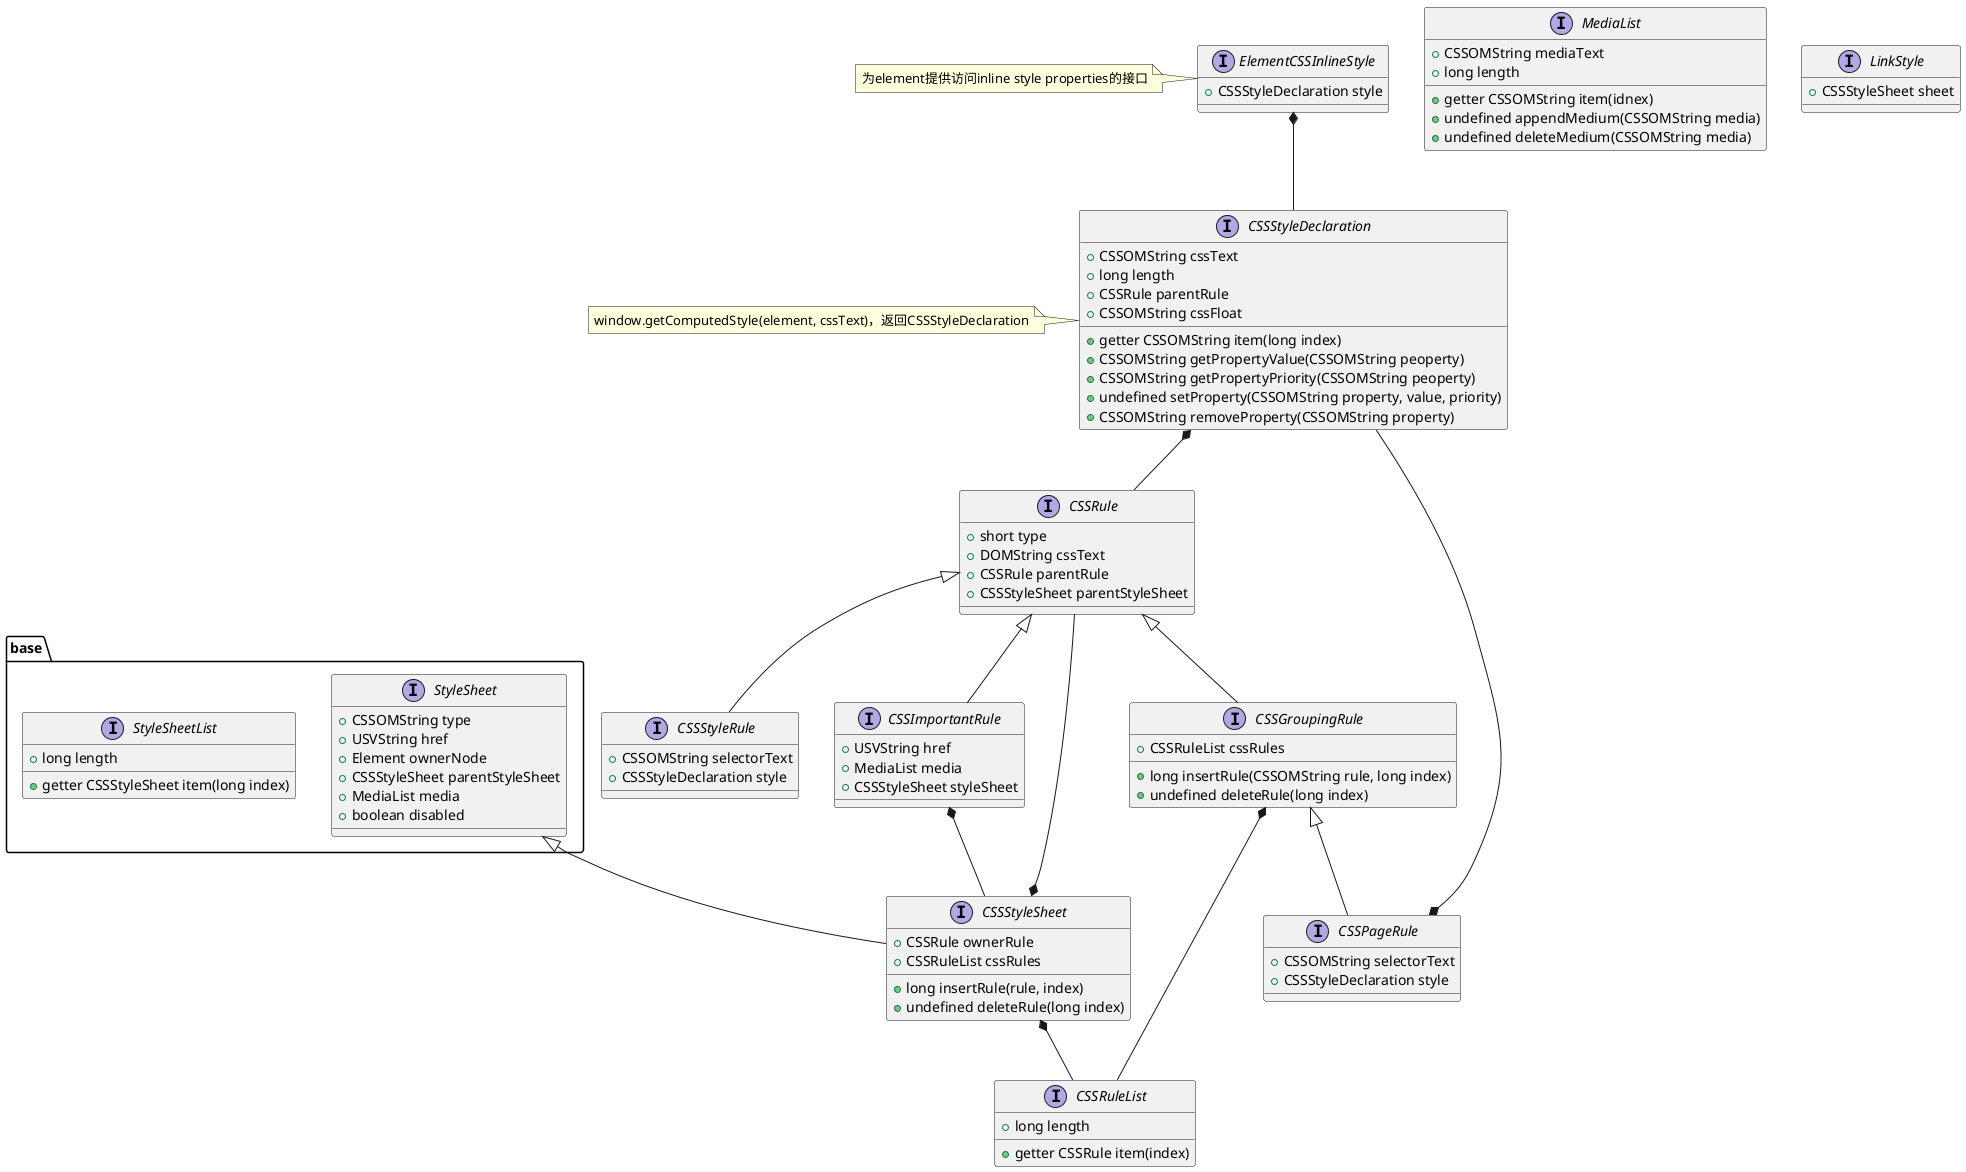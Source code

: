 @startuml CSSOM
' CSSOMString === [DOMString、USVString]
    interface CSSStyleDeclaration {
        + CSSOMString cssText
        + long length
        + getter CSSOMString item(long index)
        + CSSOMString getPropertyValue(CSSOMString peoperty)
        + CSSOMString getPropertyPriority(CSSOMString peoperty)
        + undefined setProperty(CSSOMString property, value, priority)
        + CSSOMString removeProperty(CSSOMString property)
        + CSSRule parentRule
        + CSSOMString cssFloat
    }
    note left of CSSStyleDeclaration: window.getComputedStyle(element, cssText)，返回CSSStyleDeclaration
    CSSStyleDeclaration *-- CSSRule
    interface ElementCSSInlineStyle {
        + CSSStyleDeclaration style
    }
    note  left of ElementCSSInlineStyle : 为element提供访问inline style properties的接口
    ElementCSSInlineStyle *-- CSSStyleDeclaration
    interface MediaList {
        + CSSOMString mediaText
        + long length
        + getter CSSOMString item(idnex)
        + undefined appendMedium(CSSOMString media)
        + undefined deleteMedium(CSSOMString media)
    }
    interface base.StyleSheet {
        + CSSOMString type
        + USVString href
        + Element ownerNode
        + CSSStyleSheet parentStyleSheet
        + MediaList media
        + boolean disabled
    }
    interface CSSStyleSheet {
        + CSSRule ownerRule
        + CSSRuleList cssRules
        + long insertRule(rule, index)
        + undefined deleteRule(long index)
    }
    base.StyleSheet <|-- CSSStyleSheet
    CSSStyleSheet *-- CSSRule
    CSSStyleSheet *-- CSSRuleList
    interface base.StyleSheetList {
        + getter CSSStyleSheet item(long index)
        + long length
    }
    interface LinkStyle {
        + CSSStyleSheet sheet
    }
    interface CSSRuleList {
        + getter CSSRule item(index)
        + long length
    }
    interface CSSRule {
        + short type
        + DOMString cssText
        + CSSRule parentRule
        + CSSStyleSheet parentStyleSheet
    }
    interface CSSStyleRule {
        + CSSOMString selectorText
        + CSSStyleDeclaration style
    }
    CSSRule <|-- CSSStyleRule
    interface CSSImportantRule {
        + USVString href
        + MediaList media
        + CSSStyleSheet styleSheet
    }
    CSSRule <|-- CSSImportantRule
    CSSImportantRule *-- CSSStyleSheet
    interface CSSGroupingRule {
        + CSSRuleList cssRules
        + long insertRule(CSSOMString rule, long index)
        + undefined deleteRule(long index)
    }
    CSSRule <|-- CSSGroupingRule
    CSSGroupingRule *-- CSSRuleList
    interface CSSPageRule {
        + CSSOMString selectorText
        + CSSStyleDeclaration style
    }
    CSSGroupingRule <|-- CSSPageRule
    CSSPageRule *-- CSSStyleDeclaration
@enduml